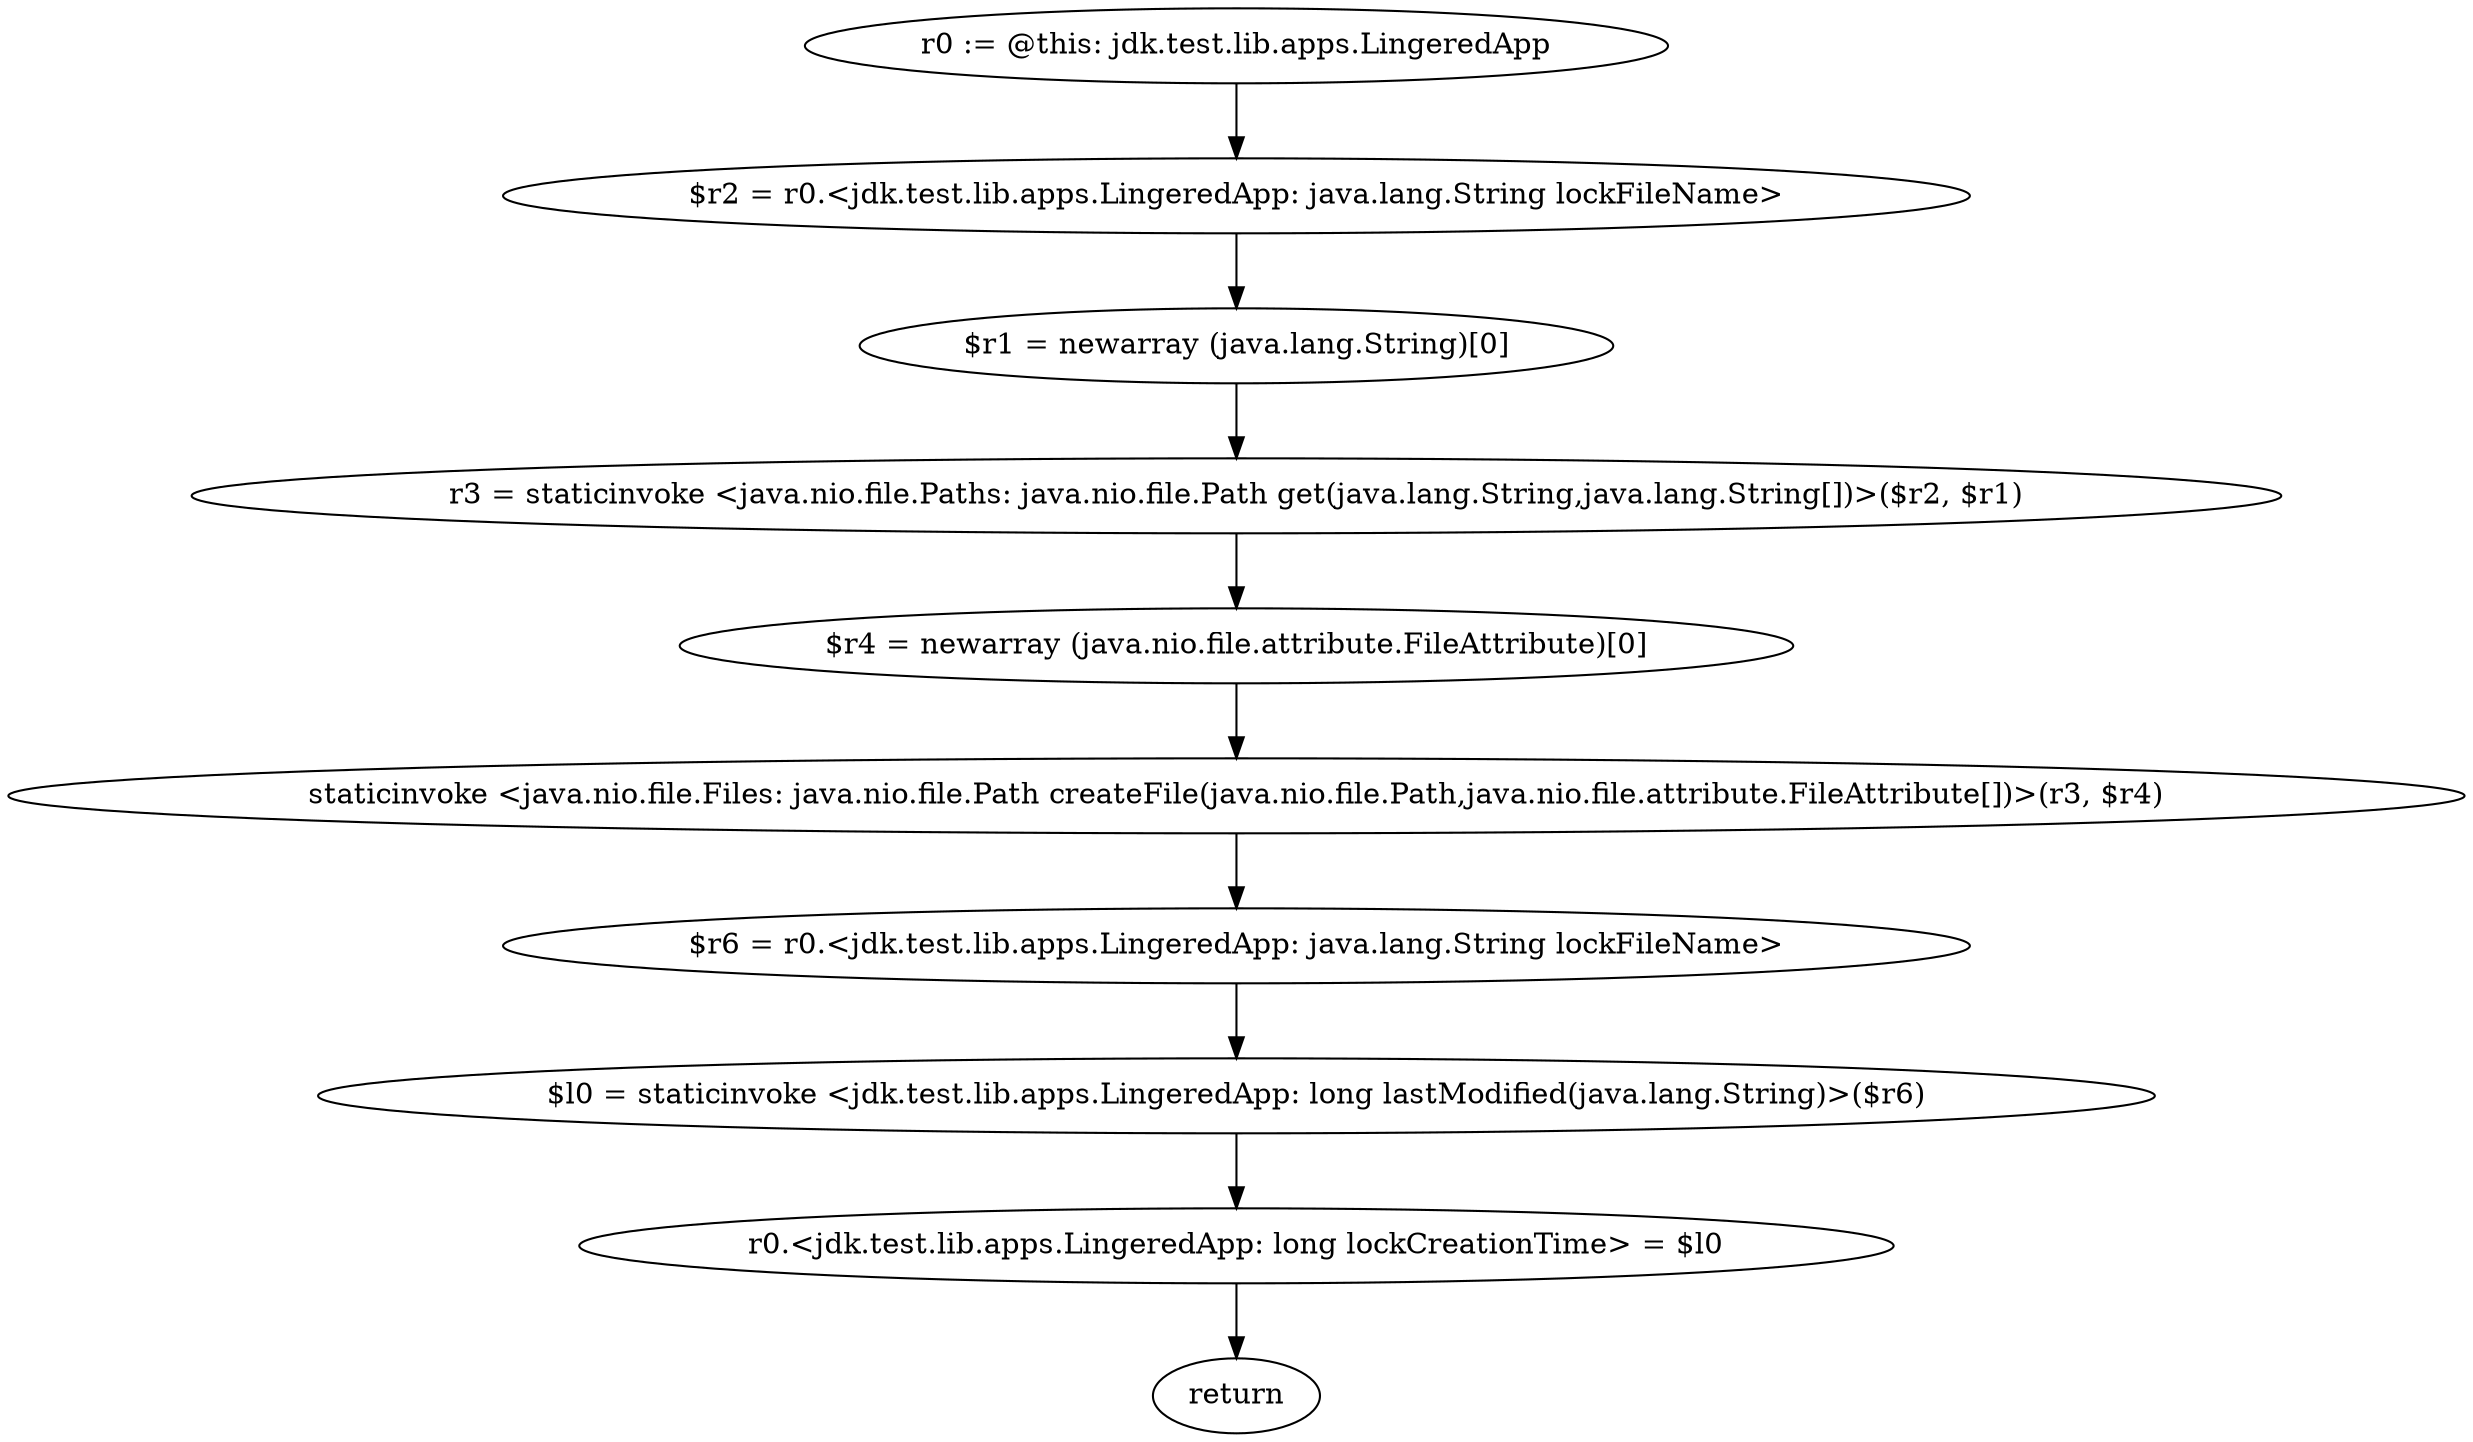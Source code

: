 digraph "unitGraph" {
    "r0 := @this: jdk.test.lib.apps.LingeredApp"
    "$r2 = r0.<jdk.test.lib.apps.LingeredApp: java.lang.String lockFileName>"
    "$r1 = newarray (java.lang.String)[0]"
    "r3 = staticinvoke <java.nio.file.Paths: java.nio.file.Path get(java.lang.String,java.lang.String[])>($r2, $r1)"
    "$r4 = newarray (java.nio.file.attribute.FileAttribute)[0]"
    "staticinvoke <java.nio.file.Files: java.nio.file.Path createFile(java.nio.file.Path,java.nio.file.attribute.FileAttribute[])>(r3, $r4)"
    "$r6 = r0.<jdk.test.lib.apps.LingeredApp: java.lang.String lockFileName>"
    "$l0 = staticinvoke <jdk.test.lib.apps.LingeredApp: long lastModified(java.lang.String)>($r6)"
    "r0.<jdk.test.lib.apps.LingeredApp: long lockCreationTime> = $l0"
    "return"
    "r0 := @this: jdk.test.lib.apps.LingeredApp"->"$r2 = r0.<jdk.test.lib.apps.LingeredApp: java.lang.String lockFileName>";
    "$r2 = r0.<jdk.test.lib.apps.LingeredApp: java.lang.String lockFileName>"->"$r1 = newarray (java.lang.String)[0]";
    "$r1 = newarray (java.lang.String)[0]"->"r3 = staticinvoke <java.nio.file.Paths: java.nio.file.Path get(java.lang.String,java.lang.String[])>($r2, $r1)";
    "r3 = staticinvoke <java.nio.file.Paths: java.nio.file.Path get(java.lang.String,java.lang.String[])>($r2, $r1)"->"$r4 = newarray (java.nio.file.attribute.FileAttribute)[0]";
    "$r4 = newarray (java.nio.file.attribute.FileAttribute)[0]"->"staticinvoke <java.nio.file.Files: java.nio.file.Path createFile(java.nio.file.Path,java.nio.file.attribute.FileAttribute[])>(r3, $r4)";
    "staticinvoke <java.nio.file.Files: java.nio.file.Path createFile(java.nio.file.Path,java.nio.file.attribute.FileAttribute[])>(r3, $r4)"->"$r6 = r0.<jdk.test.lib.apps.LingeredApp: java.lang.String lockFileName>";
    "$r6 = r0.<jdk.test.lib.apps.LingeredApp: java.lang.String lockFileName>"->"$l0 = staticinvoke <jdk.test.lib.apps.LingeredApp: long lastModified(java.lang.String)>($r6)";
    "$l0 = staticinvoke <jdk.test.lib.apps.LingeredApp: long lastModified(java.lang.String)>($r6)"->"r0.<jdk.test.lib.apps.LingeredApp: long lockCreationTime> = $l0";
    "r0.<jdk.test.lib.apps.LingeredApp: long lockCreationTime> = $l0"->"return";
}
